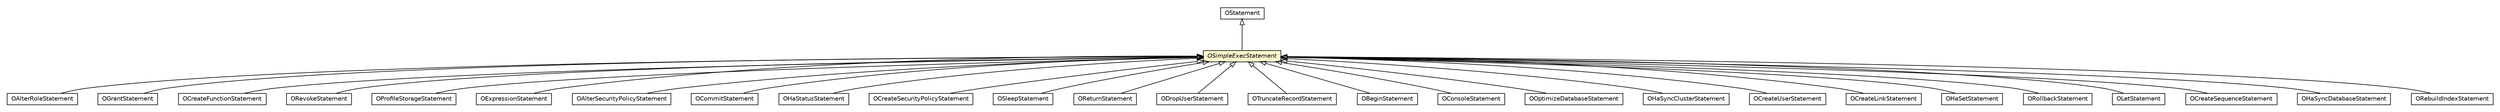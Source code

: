 #!/usr/local/bin/dot
#
# Class diagram 
# Generated by UMLGraph version R5_6-24-gf6e263 (http://www.umlgraph.org/)
#

digraph G {
	edge [fontname="Helvetica",fontsize=10,labelfontname="Helvetica",labelfontsize=10];
	node [fontname="Helvetica",fontsize=10,shape=plaintext];
	nodesep=0.25;
	ranksep=0.5;
	// com.orientechnologies.orient.core.sql.parser.OAlterRoleStatement
	c7121837 [label=<<table title="com.orientechnologies.orient.core.sql.parser.OAlterRoleStatement" border="0" cellborder="1" cellspacing="0" cellpadding="2" port="p" href="./OAlterRoleStatement.html">
		<tr><td><table border="0" cellspacing="0" cellpadding="1">
<tr><td align="center" balign="center"> OAlterRoleStatement </td></tr>
		</table></td></tr>
		</table>>, URL="./OAlterRoleStatement.html", fontname="Helvetica", fontcolor="black", fontsize=10.0];
	// com.orientechnologies.orient.core.sql.parser.OGrantStatement
	c7121858 [label=<<table title="com.orientechnologies.orient.core.sql.parser.OGrantStatement" border="0" cellborder="1" cellspacing="0" cellpadding="2" port="p" href="./OGrantStatement.html">
		<tr><td><table border="0" cellspacing="0" cellpadding="1">
<tr><td align="center" balign="center"> OGrantStatement </td></tr>
		</table></td></tr>
		</table>>, URL="./OGrantStatement.html", fontname="Helvetica", fontcolor="black", fontsize=10.0];
	// com.orientechnologies.orient.core.sql.parser.OCreateFunctionStatement
	c7121859 [label=<<table title="com.orientechnologies.orient.core.sql.parser.OCreateFunctionStatement" border="0" cellborder="1" cellspacing="0" cellpadding="2" port="p" href="./OCreateFunctionStatement.html">
		<tr><td><table border="0" cellspacing="0" cellpadding="1">
<tr><td align="center" balign="center"> OCreateFunctionStatement </td></tr>
		</table></td></tr>
		</table>>, URL="./OCreateFunctionStatement.html", fontname="Helvetica", fontcolor="black", fontsize=10.0];
	// com.orientechnologies.orient.core.sql.parser.ORevokeStatement
	c7121868 [label=<<table title="com.orientechnologies.orient.core.sql.parser.ORevokeStatement" border="0" cellborder="1" cellspacing="0" cellpadding="2" port="p" href="./ORevokeStatement.html">
		<tr><td><table border="0" cellspacing="0" cellpadding="1">
<tr><td align="center" balign="center"> ORevokeStatement </td></tr>
		</table></td></tr>
		</table>>, URL="./ORevokeStatement.html", fontname="Helvetica", fontcolor="black", fontsize=10.0];
	// com.orientechnologies.orient.core.sql.parser.OProfileStorageStatement
	c7121879 [label=<<table title="com.orientechnologies.orient.core.sql.parser.OProfileStorageStatement" border="0" cellborder="1" cellspacing="0" cellpadding="2" port="p" href="./OProfileStorageStatement.html">
		<tr><td><table border="0" cellspacing="0" cellpadding="1">
<tr><td align="center" balign="center"> OProfileStorageStatement </td></tr>
		</table></td></tr>
		</table>>, URL="./OProfileStorageStatement.html", fontname="Helvetica", fontcolor="black", fontsize=10.0];
	// com.orientechnologies.orient.core.sql.parser.OExpressionStatement
	c7121882 [label=<<table title="com.orientechnologies.orient.core.sql.parser.OExpressionStatement" border="0" cellborder="1" cellspacing="0" cellpadding="2" port="p" href="./OExpressionStatement.html">
		<tr><td><table border="0" cellspacing="0" cellpadding="1">
<tr><td align="center" balign="center"> OExpressionStatement </td></tr>
		</table></td></tr>
		</table>>, URL="./OExpressionStatement.html", fontname="Helvetica", fontcolor="black", fontsize=10.0];
	// com.orientechnologies.orient.core.sql.parser.OStatement
	c7121897 [label=<<table title="com.orientechnologies.orient.core.sql.parser.OStatement" border="0" cellborder="1" cellspacing="0" cellpadding="2" port="p" href="./OStatement.html">
		<tr><td><table border="0" cellspacing="0" cellpadding="1">
<tr><td align="center" balign="center"> OStatement </td></tr>
		</table></td></tr>
		</table>>, URL="./OStatement.html", fontname="Helvetica", fontcolor="black", fontsize=10.0];
	// com.orientechnologies.orient.core.sql.parser.OAlterSecurityPolicyStatement
	c7121904 [label=<<table title="com.orientechnologies.orient.core.sql.parser.OAlterSecurityPolicyStatement" border="0" cellborder="1" cellspacing="0" cellpadding="2" port="p" href="./OAlterSecurityPolicyStatement.html">
		<tr><td><table border="0" cellspacing="0" cellpadding="1">
<tr><td align="center" balign="center"> OAlterSecurityPolicyStatement </td></tr>
		</table></td></tr>
		</table>>, URL="./OAlterSecurityPolicyStatement.html", fontname="Helvetica", fontcolor="black", fontsize=10.0];
	// com.orientechnologies.orient.core.sql.parser.OCommitStatement
	c7121909 [label=<<table title="com.orientechnologies.orient.core.sql.parser.OCommitStatement" border="0" cellborder="1" cellspacing="0" cellpadding="2" port="p" href="./OCommitStatement.html">
		<tr><td><table border="0" cellspacing="0" cellpadding="1">
<tr><td align="center" balign="center"> OCommitStatement </td></tr>
		</table></td></tr>
		</table>>, URL="./OCommitStatement.html", fontname="Helvetica", fontcolor="black", fontsize=10.0];
	// com.orientechnologies.orient.core.sql.parser.OHaStatusStatement
	c7121914 [label=<<table title="com.orientechnologies.orient.core.sql.parser.OHaStatusStatement" border="0" cellborder="1" cellspacing="0" cellpadding="2" port="p" href="./OHaStatusStatement.html">
		<tr><td><table border="0" cellspacing="0" cellpadding="1">
<tr><td align="center" balign="center"> OHaStatusStatement </td></tr>
		</table></td></tr>
		</table>>, URL="./OHaStatusStatement.html", fontname="Helvetica", fontcolor="black", fontsize=10.0];
	// com.orientechnologies.orient.core.sql.parser.OCreateSecurityPolicyStatement
	c7121916 [label=<<table title="com.orientechnologies.orient.core.sql.parser.OCreateSecurityPolicyStatement" border="0" cellborder="1" cellspacing="0" cellpadding="2" port="p" href="./OCreateSecurityPolicyStatement.html">
		<tr><td><table border="0" cellspacing="0" cellpadding="1">
<tr><td align="center" balign="center"> OCreateSecurityPolicyStatement </td></tr>
		</table></td></tr>
		</table>>, URL="./OCreateSecurityPolicyStatement.html", fontname="Helvetica", fontcolor="black", fontsize=10.0];
	// com.orientechnologies.orient.core.sql.parser.OSleepStatement
	c7121921 [label=<<table title="com.orientechnologies.orient.core.sql.parser.OSleepStatement" border="0" cellborder="1" cellspacing="0" cellpadding="2" port="p" href="./OSleepStatement.html">
		<tr><td><table border="0" cellspacing="0" cellpadding="1">
<tr><td align="center" balign="center"> OSleepStatement </td></tr>
		</table></td></tr>
		</table>>, URL="./OSleepStatement.html", fontname="Helvetica", fontcolor="black", fontsize=10.0];
	// com.orientechnologies.orient.core.sql.parser.OReturnStatement
	c7121952 [label=<<table title="com.orientechnologies.orient.core.sql.parser.OReturnStatement" border="0" cellborder="1" cellspacing="0" cellpadding="2" port="p" href="./OReturnStatement.html">
		<tr><td><table border="0" cellspacing="0" cellpadding="1">
<tr><td align="center" balign="center"> OReturnStatement </td></tr>
		</table></td></tr>
		</table>>, URL="./OReturnStatement.html", fontname="Helvetica", fontcolor="black", fontsize=10.0];
	// com.orientechnologies.orient.core.sql.parser.ODropUserStatement
	c7121953 [label=<<table title="com.orientechnologies.orient.core.sql.parser.ODropUserStatement" border="0" cellborder="1" cellspacing="0" cellpadding="2" port="p" href="./ODropUserStatement.html">
		<tr><td><table border="0" cellspacing="0" cellpadding="1">
<tr><td align="center" balign="center"> ODropUserStatement </td></tr>
		</table></td></tr>
		</table>>, URL="./ODropUserStatement.html", fontname="Helvetica", fontcolor="black", fontsize=10.0];
	// com.orientechnologies.orient.core.sql.parser.OTruncateRecordStatement
	c7121968 [label=<<table title="com.orientechnologies.orient.core.sql.parser.OTruncateRecordStatement" border="0" cellborder="1" cellspacing="0" cellpadding="2" port="p" href="./OTruncateRecordStatement.html">
		<tr><td><table border="0" cellspacing="0" cellpadding="1">
<tr><td align="center" balign="center"> OTruncateRecordStatement </td></tr>
		</table></td></tr>
		</table>>, URL="./OTruncateRecordStatement.html", fontname="Helvetica", fontcolor="black", fontsize=10.0];
	// com.orientechnologies.orient.core.sql.parser.OBeginStatement
	c7121979 [label=<<table title="com.orientechnologies.orient.core.sql.parser.OBeginStatement" border="0" cellborder="1" cellspacing="0" cellpadding="2" port="p" href="./OBeginStatement.html">
		<tr><td><table border="0" cellspacing="0" cellpadding="1">
<tr><td align="center" balign="center"> OBeginStatement </td></tr>
		</table></td></tr>
		</table>>, URL="./OBeginStatement.html", fontname="Helvetica", fontcolor="black", fontsize=10.0];
	// com.orientechnologies.orient.core.sql.parser.OConsoleStatement
	c7121985 [label=<<table title="com.orientechnologies.orient.core.sql.parser.OConsoleStatement" border="0" cellborder="1" cellspacing="0" cellpadding="2" port="p" href="./OConsoleStatement.html">
		<tr><td><table border="0" cellspacing="0" cellpadding="1">
<tr><td align="center" balign="center"> OConsoleStatement </td></tr>
		</table></td></tr>
		</table>>, URL="./OConsoleStatement.html", fontname="Helvetica", fontcolor="black", fontsize=10.0];
	// com.orientechnologies.orient.core.sql.parser.OOptimizeDatabaseStatement
	c7121986 [label=<<table title="com.orientechnologies.orient.core.sql.parser.OOptimizeDatabaseStatement" border="0" cellborder="1" cellspacing="0" cellpadding="2" port="p" href="./OOptimizeDatabaseStatement.html">
		<tr><td><table border="0" cellspacing="0" cellpadding="1">
<tr><td align="center" balign="center"> OOptimizeDatabaseStatement </td></tr>
		</table></td></tr>
		</table>>, URL="./OOptimizeDatabaseStatement.html", fontname="Helvetica", fontcolor="black", fontsize=10.0];
	// com.orientechnologies.orient.core.sql.parser.OHaSyncClusterStatement
	c7121987 [label=<<table title="com.orientechnologies.orient.core.sql.parser.OHaSyncClusterStatement" border="0" cellborder="1" cellspacing="0" cellpadding="2" port="p" href="./OHaSyncClusterStatement.html">
		<tr><td><table border="0" cellspacing="0" cellpadding="1">
<tr><td align="center" balign="center"> OHaSyncClusterStatement </td></tr>
		</table></td></tr>
		</table>>, URL="./OHaSyncClusterStatement.html", fontname="Helvetica", fontcolor="black", fontsize=10.0];
	// com.orientechnologies.orient.core.sql.parser.OCreateUserStatement
	c7121990 [label=<<table title="com.orientechnologies.orient.core.sql.parser.OCreateUserStatement" border="0" cellborder="1" cellspacing="0" cellpadding="2" port="p" href="./OCreateUserStatement.html">
		<tr><td><table border="0" cellspacing="0" cellpadding="1">
<tr><td align="center" balign="center"> OCreateUserStatement </td></tr>
		</table></td></tr>
		</table>>, URL="./OCreateUserStatement.html", fontname="Helvetica", fontcolor="black", fontsize=10.0];
	// com.orientechnologies.orient.core.sql.parser.OSimpleExecStatement
	c7121993 [label=<<table title="com.orientechnologies.orient.core.sql.parser.OSimpleExecStatement" border="0" cellborder="1" cellspacing="0" cellpadding="2" port="p" bgcolor="lemonChiffon" href="./OSimpleExecStatement.html">
		<tr><td><table border="0" cellspacing="0" cellpadding="1">
<tr><td align="center" balign="center"><font face="Helvetica-Oblique"> OSimpleExecStatement </font></td></tr>
		</table></td></tr>
		</table>>, URL="./OSimpleExecStatement.html", fontname="Helvetica", fontcolor="black", fontsize=10.0];
	// com.orientechnologies.orient.core.sql.parser.OCreateLinkStatement
	c7122015 [label=<<table title="com.orientechnologies.orient.core.sql.parser.OCreateLinkStatement" border="0" cellborder="1" cellspacing="0" cellpadding="2" port="p" href="./OCreateLinkStatement.html">
		<tr><td><table border="0" cellspacing="0" cellpadding="1">
<tr><td align="center" balign="center"> OCreateLinkStatement </td></tr>
		</table></td></tr>
		</table>>, URL="./OCreateLinkStatement.html", fontname="Helvetica", fontcolor="black", fontsize=10.0];
	// com.orientechnologies.orient.core.sql.parser.OHaSetStatement
	c7122031 [label=<<table title="com.orientechnologies.orient.core.sql.parser.OHaSetStatement" border="0" cellborder="1" cellspacing="0" cellpadding="2" port="p" href="./OHaSetStatement.html">
		<tr><td><table border="0" cellspacing="0" cellpadding="1">
<tr><td align="center" balign="center"> OHaSetStatement </td></tr>
		</table></td></tr>
		</table>>, URL="./OHaSetStatement.html", fontname="Helvetica", fontcolor="black", fontsize=10.0];
	// com.orientechnologies.orient.core.sql.parser.ORollbackStatement
	c7122038 [label=<<table title="com.orientechnologies.orient.core.sql.parser.ORollbackStatement" border="0" cellborder="1" cellspacing="0" cellpadding="2" port="p" href="./ORollbackStatement.html">
		<tr><td><table border="0" cellspacing="0" cellpadding="1">
<tr><td align="center" balign="center"> ORollbackStatement </td></tr>
		</table></td></tr>
		</table>>, URL="./ORollbackStatement.html", fontname="Helvetica", fontcolor="black", fontsize=10.0];
	// com.orientechnologies.orient.core.sql.parser.OLetStatement
	c7122042 [label=<<table title="com.orientechnologies.orient.core.sql.parser.OLetStatement" border="0" cellborder="1" cellspacing="0" cellpadding="2" port="p" href="./OLetStatement.html">
		<tr><td><table border="0" cellspacing="0" cellpadding="1">
<tr><td align="center" balign="center"> OLetStatement </td></tr>
		</table></td></tr>
		</table>>, URL="./OLetStatement.html", fontname="Helvetica", fontcolor="black", fontsize=10.0];
	// com.orientechnologies.orient.core.sql.parser.OCreateSequenceStatement
	c7122044 [label=<<table title="com.orientechnologies.orient.core.sql.parser.OCreateSequenceStatement" border="0" cellborder="1" cellspacing="0" cellpadding="2" port="p" href="./OCreateSequenceStatement.html">
		<tr><td><table border="0" cellspacing="0" cellpadding="1">
<tr><td align="center" balign="center"> OCreateSequenceStatement </td></tr>
		</table></td></tr>
		</table>>, URL="./OCreateSequenceStatement.html", fontname="Helvetica", fontcolor="black", fontsize=10.0];
	// com.orientechnologies.orient.core.sql.parser.OHaSyncDatabaseStatement
	c7122055 [label=<<table title="com.orientechnologies.orient.core.sql.parser.OHaSyncDatabaseStatement" border="0" cellborder="1" cellspacing="0" cellpadding="2" port="p" href="./OHaSyncDatabaseStatement.html">
		<tr><td><table border="0" cellspacing="0" cellpadding="1">
<tr><td align="center" balign="center"> OHaSyncDatabaseStatement </td></tr>
		</table></td></tr>
		</table>>, URL="./OHaSyncDatabaseStatement.html", fontname="Helvetica", fontcolor="black", fontsize=10.0];
	// com.orientechnologies.orient.core.sql.parser.ORebuildIndexStatement
	c7122066 [label=<<table title="com.orientechnologies.orient.core.sql.parser.ORebuildIndexStatement" border="0" cellborder="1" cellspacing="0" cellpadding="2" port="p" href="./ORebuildIndexStatement.html">
		<tr><td><table border="0" cellspacing="0" cellpadding="1">
<tr><td align="center" balign="center"> ORebuildIndexStatement </td></tr>
		</table></td></tr>
		</table>>, URL="./ORebuildIndexStatement.html", fontname="Helvetica", fontcolor="black", fontsize=10.0];
	//com.orientechnologies.orient.core.sql.parser.OAlterRoleStatement extends com.orientechnologies.orient.core.sql.parser.OSimpleExecStatement
	c7121993:p -> c7121837:p [dir=back,arrowtail=empty];
	//com.orientechnologies.orient.core.sql.parser.OGrantStatement extends com.orientechnologies.orient.core.sql.parser.OSimpleExecStatement
	c7121993:p -> c7121858:p [dir=back,arrowtail=empty];
	//com.orientechnologies.orient.core.sql.parser.OCreateFunctionStatement extends com.orientechnologies.orient.core.sql.parser.OSimpleExecStatement
	c7121993:p -> c7121859:p [dir=back,arrowtail=empty];
	//com.orientechnologies.orient.core.sql.parser.ORevokeStatement extends com.orientechnologies.orient.core.sql.parser.OSimpleExecStatement
	c7121993:p -> c7121868:p [dir=back,arrowtail=empty];
	//com.orientechnologies.orient.core.sql.parser.OProfileStorageStatement extends com.orientechnologies.orient.core.sql.parser.OSimpleExecStatement
	c7121993:p -> c7121879:p [dir=back,arrowtail=empty];
	//com.orientechnologies.orient.core.sql.parser.OExpressionStatement extends com.orientechnologies.orient.core.sql.parser.OSimpleExecStatement
	c7121993:p -> c7121882:p [dir=back,arrowtail=empty];
	//com.orientechnologies.orient.core.sql.parser.OAlterSecurityPolicyStatement extends com.orientechnologies.orient.core.sql.parser.OSimpleExecStatement
	c7121993:p -> c7121904:p [dir=back,arrowtail=empty];
	//com.orientechnologies.orient.core.sql.parser.OCommitStatement extends com.orientechnologies.orient.core.sql.parser.OSimpleExecStatement
	c7121993:p -> c7121909:p [dir=back,arrowtail=empty];
	//com.orientechnologies.orient.core.sql.parser.OHaStatusStatement extends com.orientechnologies.orient.core.sql.parser.OSimpleExecStatement
	c7121993:p -> c7121914:p [dir=back,arrowtail=empty];
	//com.orientechnologies.orient.core.sql.parser.OCreateSecurityPolicyStatement extends com.orientechnologies.orient.core.sql.parser.OSimpleExecStatement
	c7121993:p -> c7121916:p [dir=back,arrowtail=empty];
	//com.orientechnologies.orient.core.sql.parser.OSleepStatement extends com.orientechnologies.orient.core.sql.parser.OSimpleExecStatement
	c7121993:p -> c7121921:p [dir=back,arrowtail=empty];
	//com.orientechnologies.orient.core.sql.parser.OReturnStatement extends com.orientechnologies.orient.core.sql.parser.OSimpleExecStatement
	c7121993:p -> c7121952:p [dir=back,arrowtail=empty];
	//com.orientechnologies.orient.core.sql.parser.ODropUserStatement extends com.orientechnologies.orient.core.sql.parser.OSimpleExecStatement
	c7121993:p -> c7121953:p [dir=back,arrowtail=empty];
	//com.orientechnologies.orient.core.sql.parser.OTruncateRecordStatement extends com.orientechnologies.orient.core.sql.parser.OSimpleExecStatement
	c7121993:p -> c7121968:p [dir=back,arrowtail=empty];
	//com.orientechnologies.orient.core.sql.parser.OBeginStatement extends com.orientechnologies.orient.core.sql.parser.OSimpleExecStatement
	c7121993:p -> c7121979:p [dir=back,arrowtail=empty];
	//com.orientechnologies.orient.core.sql.parser.OConsoleStatement extends com.orientechnologies.orient.core.sql.parser.OSimpleExecStatement
	c7121993:p -> c7121985:p [dir=back,arrowtail=empty];
	//com.orientechnologies.orient.core.sql.parser.OOptimizeDatabaseStatement extends com.orientechnologies.orient.core.sql.parser.OSimpleExecStatement
	c7121993:p -> c7121986:p [dir=back,arrowtail=empty];
	//com.orientechnologies.orient.core.sql.parser.OHaSyncClusterStatement extends com.orientechnologies.orient.core.sql.parser.OSimpleExecStatement
	c7121993:p -> c7121987:p [dir=back,arrowtail=empty];
	//com.orientechnologies.orient.core.sql.parser.OCreateUserStatement extends com.orientechnologies.orient.core.sql.parser.OSimpleExecStatement
	c7121993:p -> c7121990:p [dir=back,arrowtail=empty];
	//com.orientechnologies.orient.core.sql.parser.OSimpleExecStatement extends com.orientechnologies.orient.core.sql.parser.OStatement
	c7121897:p -> c7121993:p [dir=back,arrowtail=empty];
	//com.orientechnologies.orient.core.sql.parser.OCreateLinkStatement extends com.orientechnologies.orient.core.sql.parser.OSimpleExecStatement
	c7121993:p -> c7122015:p [dir=back,arrowtail=empty];
	//com.orientechnologies.orient.core.sql.parser.OHaSetStatement extends com.orientechnologies.orient.core.sql.parser.OSimpleExecStatement
	c7121993:p -> c7122031:p [dir=back,arrowtail=empty];
	//com.orientechnologies.orient.core.sql.parser.ORollbackStatement extends com.orientechnologies.orient.core.sql.parser.OSimpleExecStatement
	c7121993:p -> c7122038:p [dir=back,arrowtail=empty];
	//com.orientechnologies.orient.core.sql.parser.OLetStatement extends com.orientechnologies.orient.core.sql.parser.OSimpleExecStatement
	c7121993:p -> c7122042:p [dir=back,arrowtail=empty];
	//com.orientechnologies.orient.core.sql.parser.OCreateSequenceStatement extends com.orientechnologies.orient.core.sql.parser.OSimpleExecStatement
	c7121993:p -> c7122044:p [dir=back,arrowtail=empty];
	//com.orientechnologies.orient.core.sql.parser.OHaSyncDatabaseStatement extends com.orientechnologies.orient.core.sql.parser.OSimpleExecStatement
	c7121993:p -> c7122055:p [dir=back,arrowtail=empty];
	//com.orientechnologies.orient.core.sql.parser.ORebuildIndexStatement extends com.orientechnologies.orient.core.sql.parser.OSimpleExecStatement
	c7121993:p -> c7122066:p [dir=back,arrowtail=empty];
}

